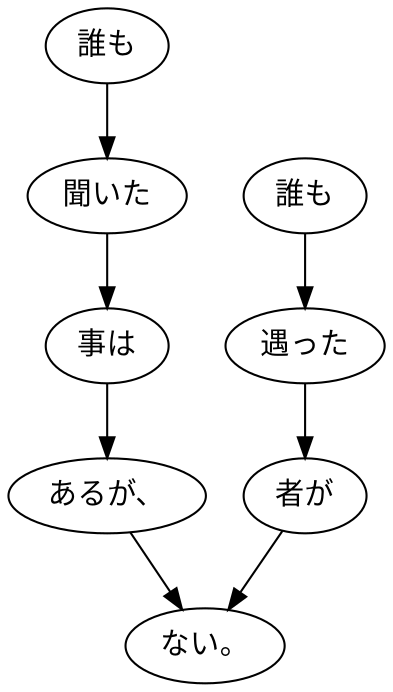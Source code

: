 digraph graph3874 {
	node0 [label="誰も"];
	node1 [label="聞いた"];
	node2 [label="事は"];
	node3 [label="あるが、"];
	node4 [label="誰も"];
	node5 [label="遇った"];
	node6 [label="者が"];
	node7 [label="ない。"];
	node0 -> node1;
	node1 -> node2;
	node2 -> node3;
	node3 -> node7;
	node4 -> node5;
	node5 -> node6;
	node6 -> node7;
}
